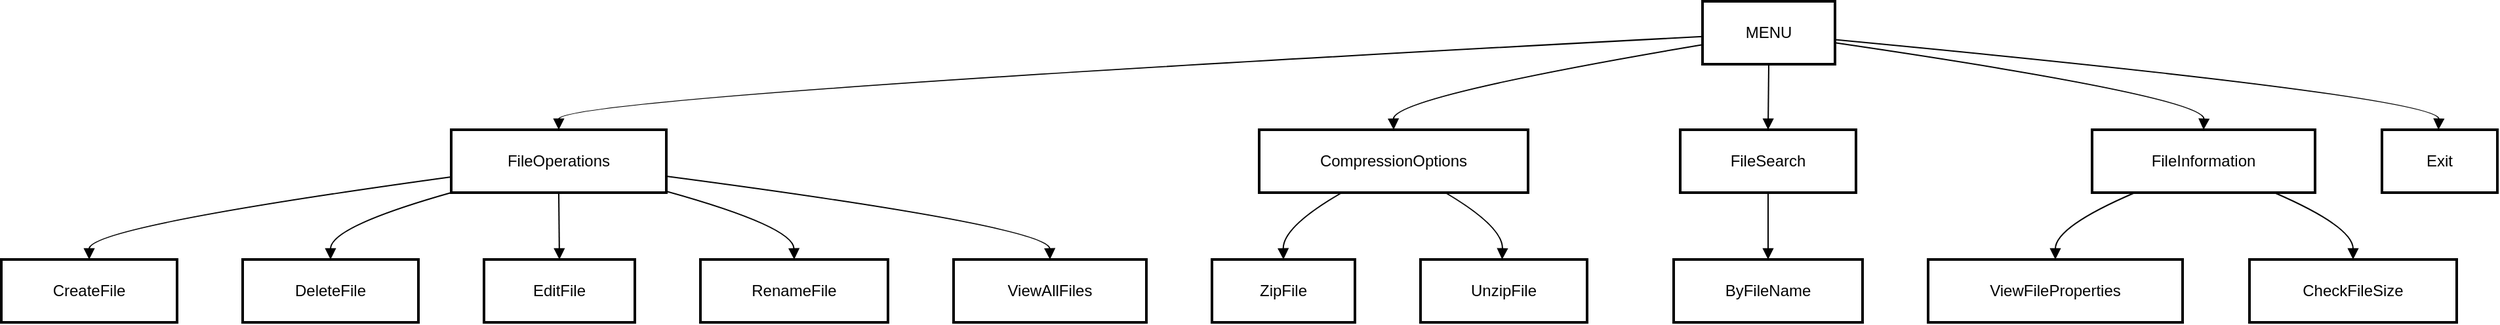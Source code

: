 <mxfile version="24.8.6">
  <diagram name="Page-1" id="tN0-TgmgbNYYwiSy7Src">
    <mxGraphModel>
      <root>
        <mxCell id="0" />
        <mxCell id="1" parent="0" />
        <mxCell id="2" value="MENU" style="whiteSpace=wrap;strokeWidth=2;" vertex="1" parent="1">
          <mxGeometry x="1305" y="8" width="101" height="48" as="geometry" />
        </mxCell>
        <mxCell id="3" value="FileOperations" style="whiteSpace=wrap;strokeWidth=2;" vertex="1" parent="1">
          <mxGeometry x="351" y="106" width="164" height="48" as="geometry" />
        </mxCell>
        <mxCell id="4" value="CompressionOptions" style="whiteSpace=wrap;strokeWidth=2;" vertex="1" parent="1">
          <mxGeometry x="967" y="106" width="205" height="48" as="geometry" />
        </mxCell>
        <mxCell id="5" value="FileSearch" style="whiteSpace=wrap;strokeWidth=2;" vertex="1" parent="1">
          <mxGeometry x="1288" y="106" width="134" height="48" as="geometry" />
        </mxCell>
        <mxCell id="6" value="FileInformation" style="whiteSpace=wrap;strokeWidth=2;" vertex="1" parent="1">
          <mxGeometry x="1602" y="106" width="170" height="48" as="geometry" />
        </mxCell>
        <mxCell id="7" value="Exit" style="whiteSpace=wrap;strokeWidth=2;" vertex="1" parent="1">
          <mxGeometry x="1823" y="106" width="88" height="48" as="geometry" />
        </mxCell>
        <mxCell id="8" value="CreateFile" style="whiteSpace=wrap;strokeWidth=2;" vertex="1" parent="1">
          <mxGeometry x="8" y="205" width="134" height="48" as="geometry" />
        </mxCell>
        <mxCell id="9" value="DeleteFile" style="whiteSpace=wrap;strokeWidth=2;" vertex="1" parent="1">
          <mxGeometry x="192" y="205" width="134" height="48" as="geometry" />
        </mxCell>
        <mxCell id="10" value="EditFile" style="whiteSpace=wrap;strokeWidth=2;" vertex="1" parent="1">
          <mxGeometry x="376" y="205" width="115" height="48" as="geometry" />
        </mxCell>
        <mxCell id="11" value="RenameFile" style="whiteSpace=wrap;strokeWidth=2;" vertex="1" parent="1">
          <mxGeometry x="541" y="205" width="143" height="48" as="geometry" />
        </mxCell>
        <mxCell id="12" value="ViewAllFiles" style="whiteSpace=wrap;strokeWidth=2;" vertex="1" parent="1">
          <mxGeometry x="734" y="205" width="147" height="48" as="geometry" />
        </mxCell>
        <mxCell id="13" value="ZipFile" style="whiteSpace=wrap;strokeWidth=2;" vertex="1" parent="1">
          <mxGeometry x="931" y="205" width="109" height="48" as="geometry" />
        </mxCell>
        <mxCell id="14" value="UnzipFile" style="whiteSpace=wrap;strokeWidth=2;" vertex="1" parent="1">
          <mxGeometry x="1090" y="205" width="127" height="48" as="geometry" />
        </mxCell>
        <mxCell id="15" value="ByFileName" style="whiteSpace=wrap;strokeWidth=2;" vertex="1" parent="1">
          <mxGeometry x="1283" y="205" width="144" height="48" as="geometry" />
        </mxCell>
        <mxCell id="16" value="ViewFileProperties" style="whiteSpace=wrap;strokeWidth=2;" vertex="1" parent="1">
          <mxGeometry x="1477" y="205" width="194" height="48" as="geometry" />
        </mxCell>
        <mxCell id="17" value="CheckFileSize" style="whiteSpace=wrap;strokeWidth=2;" vertex="1" parent="1">
          <mxGeometry x="1722" y="205" width="158" height="48" as="geometry" />
        </mxCell>
        <mxCell id="18" value="" style="curved=1;startArrow=none;endArrow=block;exitX=0;exitY=0.56;entryX=0.5;entryY=0.01;" edge="1" parent="1" source="2" target="3">
          <mxGeometry relative="1" as="geometry">
            <Array as="points">
              <mxPoint x="433" y="81" />
            </Array>
          </mxGeometry>
        </mxCell>
        <mxCell id="19" value="" style="curved=1;startArrow=none;endArrow=block;exitX=0;exitY=0.69;entryX=0.5;entryY=0.01;" edge="1" parent="1" source="2" target="4">
          <mxGeometry relative="1" as="geometry">
            <Array as="points">
              <mxPoint x="1069" y="81" />
            </Array>
          </mxGeometry>
        </mxCell>
        <mxCell id="20" value="" style="curved=1;startArrow=none;endArrow=block;exitX=0.5;exitY=1.01;entryX=0.5;entryY=0.01;" edge="1" parent="1" source="2" target="5">
          <mxGeometry relative="1" as="geometry">
            <Array as="points" />
          </mxGeometry>
        </mxCell>
        <mxCell id="21" value="" style="curved=1;startArrow=none;endArrow=block;exitX=1;exitY=0.66;entryX=0.5;entryY=0.01;" edge="1" parent="1" source="2" target="6">
          <mxGeometry relative="1" as="geometry">
            <Array as="points">
              <mxPoint x="1688" y="81" />
            </Array>
          </mxGeometry>
        </mxCell>
        <mxCell id="22" value="" style="curved=1;startArrow=none;endArrow=block;exitX=1;exitY=0.61;entryX=0.49;entryY=0.01;" edge="1" parent="1" source="2" target="7">
          <mxGeometry relative="1" as="geometry">
            <Array as="points">
              <mxPoint x="1867" y="81" />
            </Array>
          </mxGeometry>
        </mxCell>
        <mxCell id="23" value="" style="curved=1;startArrow=none;endArrow=block;exitX=0;exitY=0.75;entryX=0.5;entryY=0;" edge="1" parent="1" source="3" target="8">
          <mxGeometry relative="1" as="geometry">
            <Array as="points">
              <mxPoint x="75" y="180" />
            </Array>
          </mxGeometry>
        </mxCell>
        <mxCell id="24" value="" style="curved=1;startArrow=none;endArrow=block;exitX=0;exitY=1;entryX=0.5;entryY=0;" edge="1" parent="1" source="3" target="9">
          <mxGeometry relative="1" as="geometry">
            <Array as="points">
              <mxPoint x="259" y="180" />
            </Array>
          </mxGeometry>
        </mxCell>
        <mxCell id="25" value="" style="curved=1;startArrow=none;endArrow=block;exitX=0.5;exitY=1.02;entryX=0.5;entryY=0;" edge="1" parent="1" source="3" target="10">
          <mxGeometry relative="1" as="geometry">
            <Array as="points" />
          </mxGeometry>
        </mxCell>
        <mxCell id="26" value="" style="curved=1;startArrow=none;endArrow=block;exitX=1;exitY=0.98;entryX=0.5;entryY=0;" edge="1" parent="1" source="3" target="11">
          <mxGeometry relative="1" as="geometry">
            <Array as="points">
              <mxPoint x="612" y="180" />
            </Array>
          </mxGeometry>
        </mxCell>
        <mxCell id="27" value="" style="curved=1;startArrow=none;endArrow=block;exitX=1;exitY=0.74;entryX=0.5;entryY=0;" edge="1" parent="1" source="3" target="12">
          <mxGeometry relative="1" as="geometry">
            <Array as="points">
              <mxPoint x="807" y="180" />
            </Array>
          </mxGeometry>
        </mxCell>
        <mxCell id="28" value="" style="curved=1;startArrow=none;endArrow=block;exitX=0.3;exitY=1.02;entryX=0.5;entryY=0;" edge="1" parent="1" source="4" target="13">
          <mxGeometry relative="1" as="geometry">
            <Array as="points">
              <mxPoint x="985" y="180" />
            </Array>
          </mxGeometry>
        </mxCell>
        <mxCell id="29" value="" style="curved=1;startArrow=none;endArrow=block;exitX=0.7;exitY=1.02;entryX=0.49;entryY=0;" edge="1" parent="1" source="4" target="14">
          <mxGeometry relative="1" as="geometry">
            <Array as="points">
              <mxPoint x="1153" y="180" />
            </Array>
          </mxGeometry>
        </mxCell>
        <mxCell id="30" value="" style="curved=1;startArrow=none;endArrow=block;exitX=0.5;exitY=1.02;entryX=0.5;entryY=0;" edge="1" parent="1" source="5" target="15">
          <mxGeometry relative="1" as="geometry">
            <Array as="points" />
          </mxGeometry>
        </mxCell>
        <mxCell id="31" value="" style="curved=1;startArrow=none;endArrow=block;exitX=0.18;exitY=1.02;entryX=0.5;entryY=0;" edge="1" parent="1" source="6" target="16">
          <mxGeometry relative="1" as="geometry">
            <Array as="points">
              <mxPoint x="1574" y="180" />
            </Array>
          </mxGeometry>
        </mxCell>
        <mxCell id="32" value="" style="curved=1;startArrow=none;endArrow=block;exitX=0.83;exitY=1.02;entryX=0.5;entryY=0;" edge="1" parent="1" source="6" target="17">
          <mxGeometry relative="1" as="geometry">
            <Array as="points">
              <mxPoint x="1801" y="180" />
            </Array>
          </mxGeometry>
        </mxCell>
      </root>
    </mxGraphModel>
  </diagram>
</mxfile>
